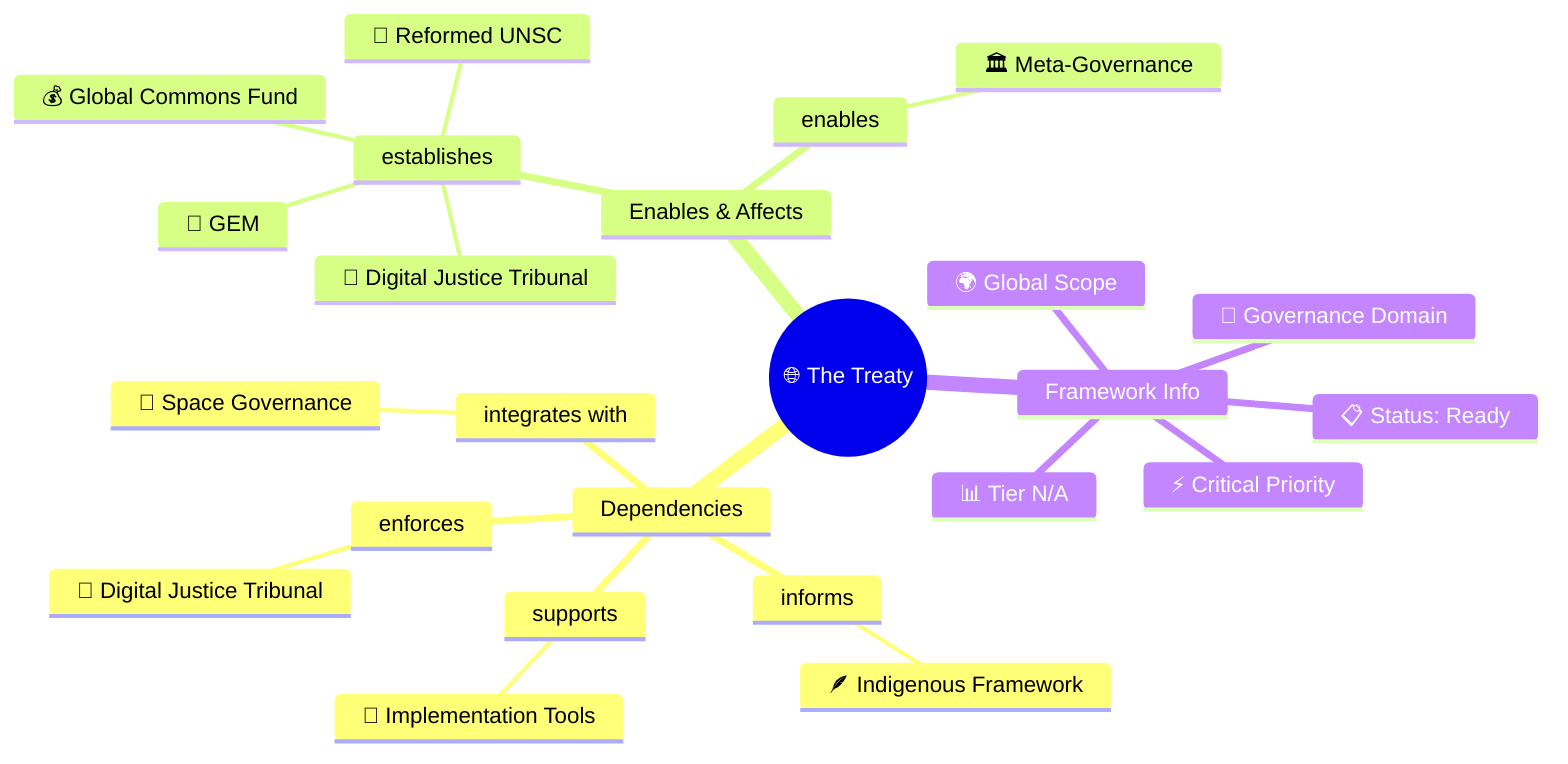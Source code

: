 mindmap
  root(("🌐 The Treaty"))
    Dependencies
      enforces
        🏢 Digital Justice Tribunal
      informs
        🪶 Indigenous Framework
      supports
        🧰 Implementation Tools
      integrates with
        🚀 Space Governance
    Enables & Affects
      establishes
        🏢 Digital Justice Tribunal
        🏢 GEM
        💰 Global Commons Fund
        🏢 Reformed UNSC
      enables
        🏛️ Meta-Governance
    Framework Info
      📊 Tier N/A
      🎯 Governance Domain
      🌍 Global Scope
      ⚡ Critical Priority
      📋 Status: Ready